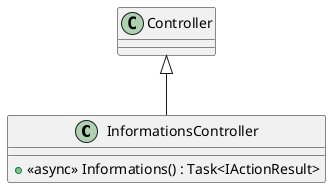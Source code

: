 @startuml
class InformationsController {
    + <<async>> Informations() : Task<IActionResult>
}
Controller <|-- InformationsController
@enduml
